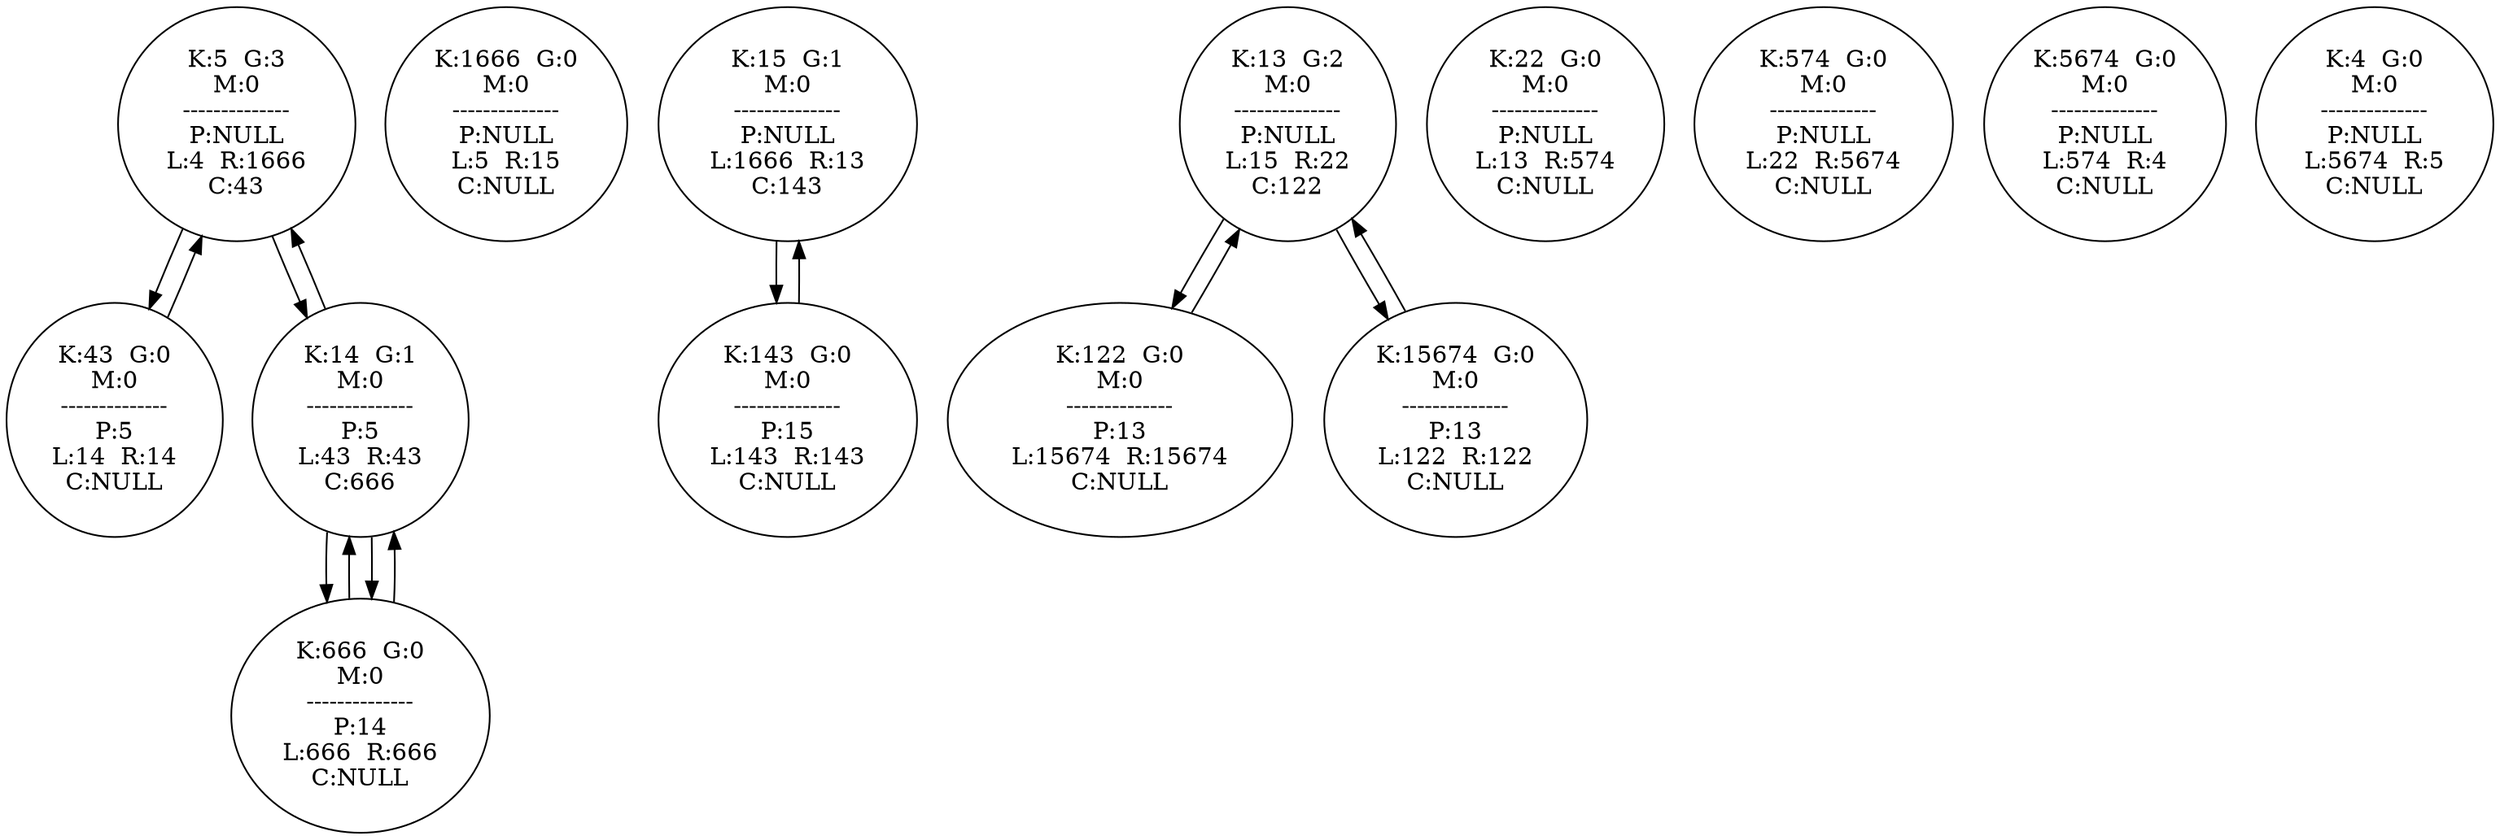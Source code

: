 digraph theGraph{
	node5[ label = "K:5  G:3\nM:0\n--------------\nP:NULL\nL:4  R:1666\nC:43"];
	node1666[ label = "K:1666  G:0\nM:0\n--------------\nP:NULL\nL:5  R:15\nC:NULL"];
	node15[ label = "K:15  G:1\nM:0\n--------------\nP:NULL\nL:1666  R:13\nC:143"];
	node13[ label = "K:13  G:2\nM:0\n--------------\nP:NULL\nL:15  R:22\nC:122"];
	node22[ label = "K:22  G:0\nM:0\n--------------\nP:NULL\nL:13  R:574\nC:NULL"];
	node574[ label = "K:574  G:0\nM:0\n--------------\nP:NULL\nL:22  R:5674\nC:NULL"];
	node5674[ label = "K:5674  G:0\nM:0\n--------------\nP:NULL\nL:574  R:4\nC:NULL"];
	node4[ label = "K:4  G:0\nM:0\n--------------\nP:NULL\nL:5674  R:5\nC:NULL"];
	node43[ label = "K:43  G:0\nM:0\n--------------\nP:5\nL:14  R:14\nC:NULL"];
	node143[ label = "K:143  G:0\nM:0\n--------------\nP:15\nL:143  R:143\nC:NULL"];
	node122[ label = "K:122  G:0\nM:0\n--------------\nP:13\nL:15674  R:15674\nC:NULL"];
	node14[ label = "K:14  G:1\nM:0\n--------------\nP:5\nL:43  R:43\nC:666"];
	node143[ label = "K:143  G:0\nM:0\n--------------\nP:15\nL:143  R:143\nC:NULL"];
	node15674[ label = "K:15674  G:0\nM:0\n--------------\nP:13\nL:122  R:122\nC:NULL"];
	node122[ label = "K:122  G:0\nM:0\n--------------\nP:13\nL:15674  R:15674\nC:NULL"];
	node666[ label = "K:666  G:0\nM:0\n--------------\nP:14\nL:666  R:666\nC:NULL"];
	node5->node43
	node43->node5
	node5->node14
	node14->node5
	node15->node143
	node143->node15
	node13->node122
	node122->node13
	node13->node15674
	node15674->node13
	node14->node666
	node666->node14
	node14->node666
	node666->node14
}
